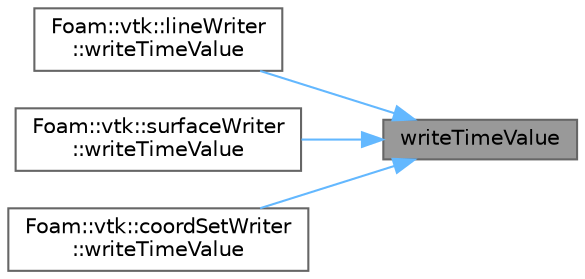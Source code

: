 digraph "writeTimeValue"
{
 // LATEX_PDF_SIZE
  bgcolor="transparent";
  edge [fontname=Helvetica,fontsize=10,labelfontname=Helvetica,labelfontsize=10];
  node [fontname=Helvetica,fontsize=10,shape=box,height=0.2,width=0.4];
  rankdir="RL";
  Node1 [id="Node000001",label="writeTimeValue",height=0.2,width=0.4,color="gray40", fillcolor="grey60", style="filled", fontcolor="black",tooltip=" "];
  Node1 -> Node2 [id="edge1_Node000001_Node000002",dir="back",color="steelblue1",style="solid",tooltip=" "];
  Node2 [id="Node000002",label="Foam::vtk::lineWriter\l::writeTimeValue",height=0.2,width=0.4,color="grey40", fillcolor="white", style="filled",URL="$classFoam_1_1vtk_1_1lineWriter.html#acd177e7d63833a6272121fae93b20777",tooltip=" "];
  Node1 -> Node3 [id="edge2_Node000001_Node000003",dir="back",color="steelblue1",style="solid",tooltip=" "];
  Node3 [id="Node000003",label="Foam::vtk::surfaceWriter\l::writeTimeValue",height=0.2,width=0.4,color="grey40", fillcolor="white", style="filled",URL="$classFoam_1_1vtk_1_1surfaceWriter.html#acd177e7d63833a6272121fae93b20777",tooltip=" "];
  Node1 -> Node4 [id="edge3_Node000001_Node000004",dir="back",color="steelblue1",style="solid",tooltip=" "];
  Node4 [id="Node000004",label="Foam::vtk::coordSetWriter\l::writeTimeValue",height=0.2,width=0.4,color="grey40", fillcolor="white", style="filled",URL="$classFoam_1_1vtk_1_1coordSetWriter.html#acd177e7d63833a6272121fae93b20777",tooltip=" "];
}
